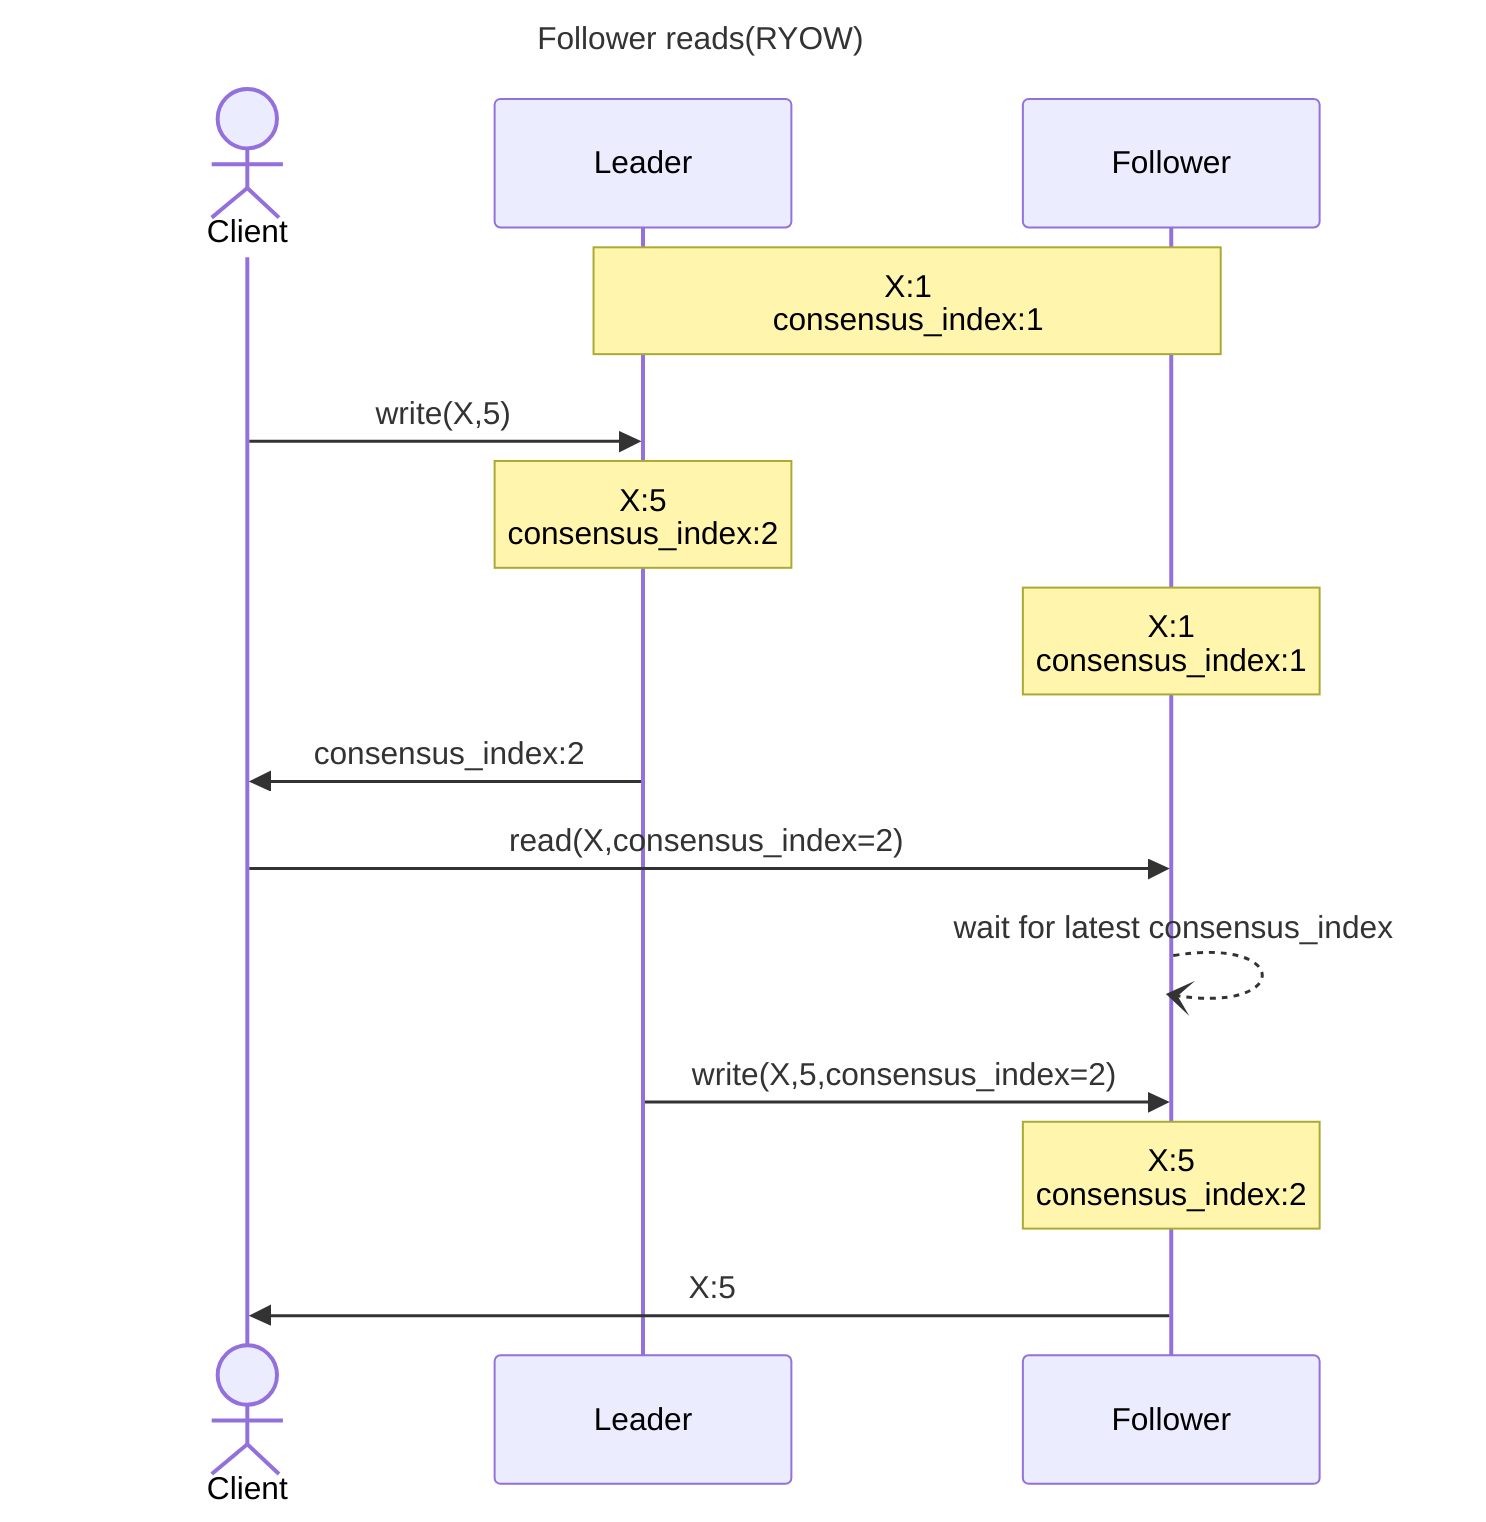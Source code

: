 ---
title: Follower reads(RYOW)
---
sequenceDiagram
    actor C as Client
    participant L as Leader
    participant F as Follower

    note over L,F : X:1<br>consensus_index:1

    C->>L: write(X,5)
    note over L : X:5<br>consensus_index:2
    note over F : X:1<br>consensus_index:1
    L->>C: consensus_index:2
    C->>F: read(X,consensus_index=2)
    F--)F: wait for latest consensus_index
    L->>F: write(X,5,consensus_index=2)
    note over F : X:5<br>consensus_index:2
    F->>C: X:5